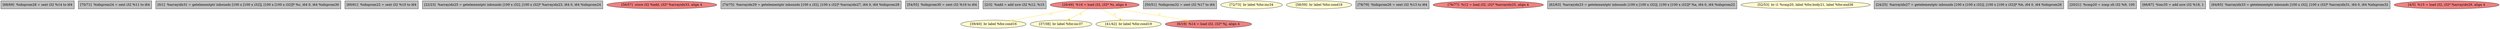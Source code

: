 
digraph G {


node1456 [fillcolor=grey,label="[68/69]  %idxprom28 = sext i32 %14 to i64",shape=rectangle,style=filled ]
node1453 [fillcolor=grey,label="[70/71]  %idxprom24 = sext i32 %11 to i64",shape=rectangle,style=filled ]
node1448 [fillcolor=grey,label="[0/1]  %arrayidx31 = getelementptr inbounds [100 x [100 x i32]], [100 x [100 x i32]]* %c, i64 0, i64 %idxprom30",shape=rectangle,style=filled ]
node1447 [fillcolor=grey,label="[60/61]  %idxprom22 = sext i32 %10 to i64",shape=rectangle,style=filled ]
node1444 [fillcolor=grey,label="[22/23]  %arrayidx25 = getelementptr inbounds [100 x i32], [100 x i32]* %arrayidx23, i64 0, i64 %idxprom24",shape=rectangle,style=filled ]
node1434 [fillcolor=lightcoral,label="[56/57]  store i32 %add, i32* %arrayidx33, align 4",shape=ellipse,style=filled ]
node1452 [fillcolor=grey,label="[74/75]  %arrayidx29 = getelementptr inbounds [100 x i32], [100 x i32]* %arrayidx27, i64 0, i64 %idxprom28",shape=rectangle,style=filled ]
node1431 [fillcolor=grey,label="[54/55]  %idxprom30 = sext i32 %16 to i64",shape=rectangle,style=filled ]
node1449 [fillcolor=grey,label="[2/3]  %add = add nsw i32 %12, %15",shape=rectangle,style=filled ]
node1435 [fillcolor=lightcoral,label="[26/49]  %16 = load i32, i32* %i, align 4",shape=ellipse,style=filled ]
node1436 [fillcolor=grey,label="[50/51]  %idxprom32 = sext i32 %17 to i64",shape=rectangle,style=filled ]
node1432 [fillcolor=lemonchiffon,label="[72/73]  br label %for.inc34",shape=ellipse,style=filled ]
node1455 [fillcolor=lemonchiffon,label="[39/40]  br label %for.cond16",shape=ellipse,style=filled ]
node1454 [fillcolor=lemonchiffon,label="[58/59]  br label %for.cond19",shape=ellipse,style=filled ]
node1451 [fillcolor=grey,label="[78/79]  %idxprom26 = sext i32 %13 to i64",shape=rectangle,style=filled ]
node1443 [fillcolor=lightcoral,label="[76/77]  %12 = load i32, i32* %arrayidx25, align 4",shape=ellipse,style=filled ]
node1438 [fillcolor=grey,label="[62/63]  %arrayidx23 = getelementptr inbounds [100 x [100 x i32]], [100 x [100 x i32]]* %a, i64 0, i64 %idxprom22",shape=rectangle,style=filled ]
node1437 [fillcolor=lemonchiffon,label="[52/53]  br i1 %cmp20, label %for.body21, label %for.end36",shape=ellipse,style=filled ]
node1446 [fillcolor=grey,label="[24/25]  %arrayidx27 = getelementptr inbounds [100 x [100 x i32]], [100 x [100 x i32]]* %b, i64 0, i64 %idxprom26",shape=rectangle,style=filled ]
node1445 [fillcolor=grey,label="[20/21]  %cmp20 = icmp slt i32 %9, 100",shape=rectangle,style=filled ]
node1433 [fillcolor=lemonchiffon,label="[37/38]  br label %for.inc37",shape=ellipse,style=filled ]
node1440 [fillcolor=grey,label="[66/67]  %inc35 = add nsw i32 %18, 1",shape=rectangle,style=filled ]
node1439 [fillcolor=grey,label="[64/65]  %arrayidx33 = getelementptr inbounds [100 x i32], [100 x i32]* %arrayidx31, i64 0, i64 %idxprom32",shape=rectangle,style=filled ]
node1441 [fillcolor=lightcoral,label="[4/5]  %15 = load i32, i32* %arrayidx29, align 4",shape=ellipse,style=filled ]
node1450 [fillcolor=lemonchiffon,label="[41/42]  br label %for.cond19",shape=ellipse,style=filled ]
node1442 [fillcolor=lightcoral,label="[6/19]  %14 = load i32, i32* %j, align 4",shape=ellipse,style=filled ]

node1435->node1442 [style=solid,color=gold,label="C",penwidth=1.0,fontcolor=gold ]
node1435->node1433 [style=solid,color=gold,label="C",penwidth=1.0,fontcolor=gold ]
node1435->node1455 [style=solid,color=gold,label="C",penwidth=1.0,fontcolor=gold ]
node1435->node1450 [style=solid,color=gold,label="C",penwidth=1.0,fontcolor=gold ]


}
